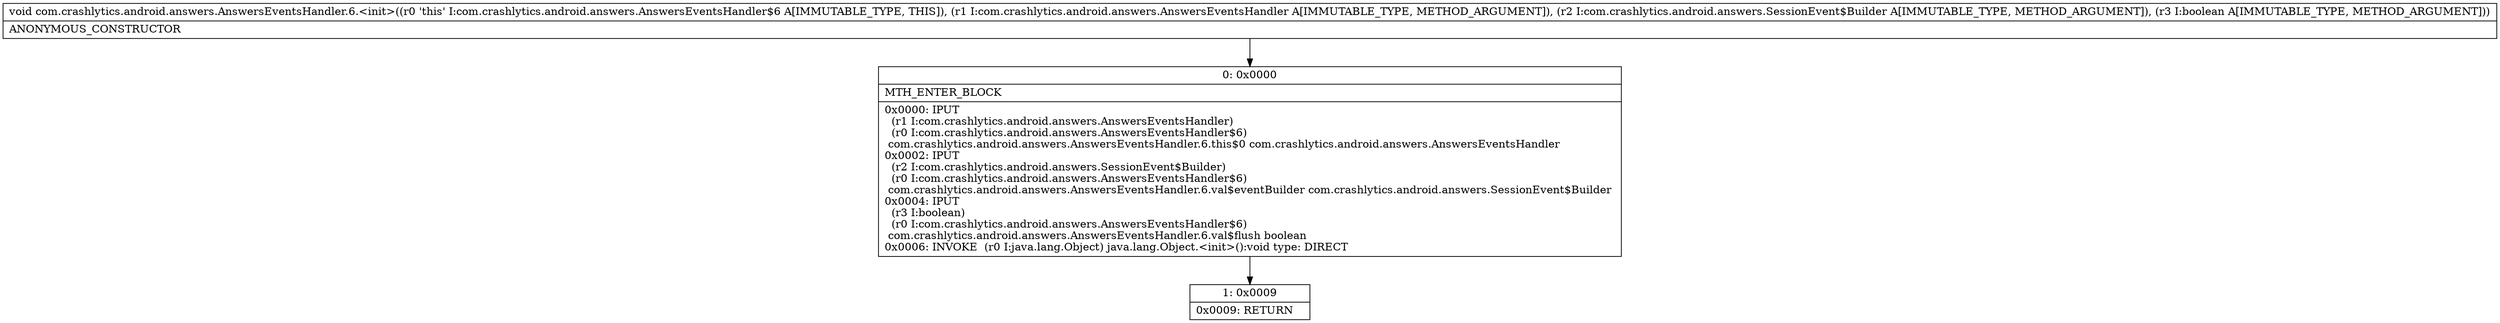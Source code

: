 digraph "CFG forcom.crashlytics.android.answers.AnswersEventsHandler.6.\<init\>(Lcom\/crashlytics\/android\/answers\/AnswersEventsHandler;Lcom\/crashlytics\/android\/answers\/SessionEvent$Builder;Z)V" {
Node_0 [shape=record,label="{0\:\ 0x0000|MTH_ENTER_BLOCK\l|0x0000: IPUT  \l  (r1 I:com.crashlytics.android.answers.AnswersEventsHandler)\l  (r0 I:com.crashlytics.android.answers.AnswersEventsHandler$6)\l com.crashlytics.android.answers.AnswersEventsHandler.6.this$0 com.crashlytics.android.answers.AnswersEventsHandler \l0x0002: IPUT  \l  (r2 I:com.crashlytics.android.answers.SessionEvent$Builder)\l  (r0 I:com.crashlytics.android.answers.AnswersEventsHandler$6)\l com.crashlytics.android.answers.AnswersEventsHandler.6.val$eventBuilder com.crashlytics.android.answers.SessionEvent$Builder \l0x0004: IPUT  \l  (r3 I:boolean)\l  (r0 I:com.crashlytics.android.answers.AnswersEventsHandler$6)\l com.crashlytics.android.answers.AnswersEventsHandler.6.val$flush boolean \l0x0006: INVOKE  (r0 I:java.lang.Object) java.lang.Object.\<init\>():void type: DIRECT \l}"];
Node_1 [shape=record,label="{1\:\ 0x0009|0x0009: RETURN   \l}"];
MethodNode[shape=record,label="{void com.crashlytics.android.answers.AnswersEventsHandler.6.\<init\>((r0 'this' I:com.crashlytics.android.answers.AnswersEventsHandler$6 A[IMMUTABLE_TYPE, THIS]), (r1 I:com.crashlytics.android.answers.AnswersEventsHandler A[IMMUTABLE_TYPE, METHOD_ARGUMENT]), (r2 I:com.crashlytics.android.answers.SessionEvent$Builder A[IMMUTABLE_TYPE, METHOD_ARGUMENT]), (r3 I:boolean A[IMMUTABLE_TYPE, METHOD_ARGUMENT]))  | ANONYMOUS_CONSTRUCTOR\l}"];
MethodNode -> Node_0;
Node_0 -> Node_1;
}


